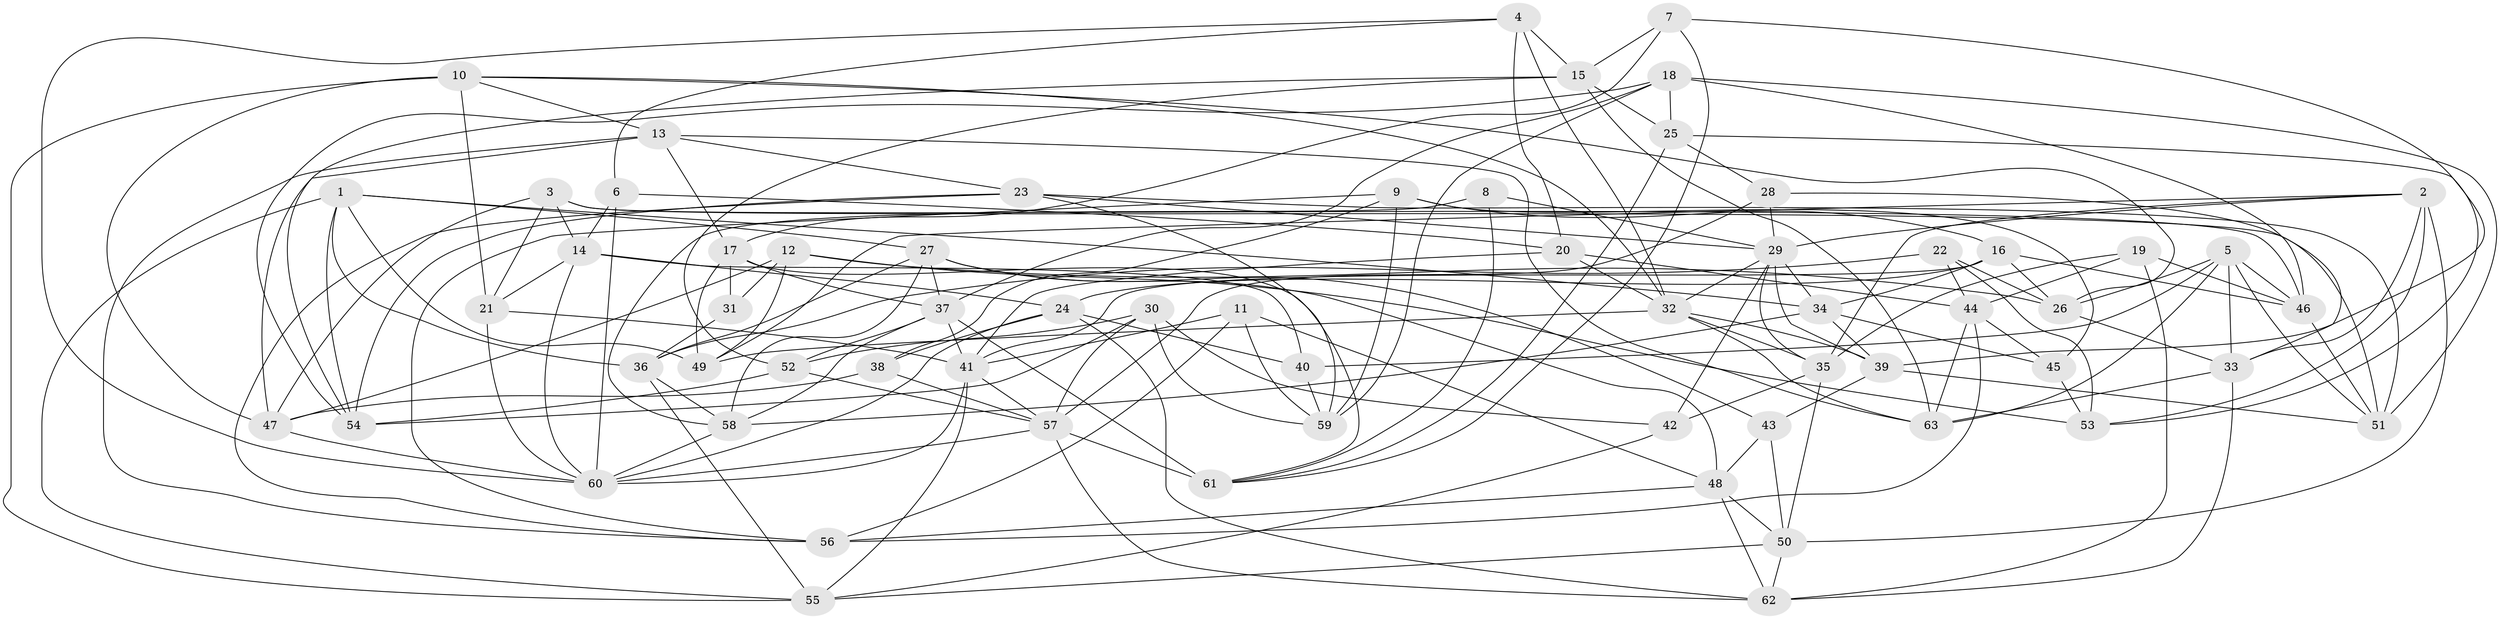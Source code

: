// original degree distribution, {4: 1.0}
// Generated by graph-tools (version 1.1) at 2025/03/03/09/25 03:03:08]
// undirected, 63 vertices, 176 edges
graph export_dot {
graph [start="1"]
  node [color=gray90,style=filled];
  1;
  2;
  3;
  4;
  5;
  6;
  7;
  8;
  9;
  10;
  11;
  12;
  13;
  14;
  15;
  16;
  17;
  18;
  19;
  20;
  21;
  22;
  23;
  24;
  25;
  26;
  27;
  28;
  29;
  30;
  31;
  32;
  33;
  34;
  35;
  36;
  37;
  38;
  39;
  40;
  41;
  42;
  43;
  44;
  45;
  46;
  47;
  48;
  49;
  50;
  51;
  52;
  53;
  54;
  55;
  56;
  57;
  58;
  59;
  60;
  61;
  62;
  63;
  1 -- 27 [weight=1.0];
  1 -- 34 [weight=1.0];
  1 -- 36 [weight=1.0];
  1 -- 49 [weight=1.0];
  1 -- 54 [weight=1.0];
  1 -- 55 [weight=1.0];
  2 -- 29 [weight=1.0];
  2 -- 33 [weight=1.0];
  2 -- 35 [weight=1.0];
  2 -- 49 [weight=1.0];
  2 -- 50 [weight=1.0];
  2 -- 53 [weight=1.0];
  3 -- 14 [weight=1.0];
  3 -- 21 [weight=2.0];
  3 -- 46 [weight=1.0];
  3 -- 47 [weight=1.0];
  3 -- 51 [weight=1.0];
  4 -- 6 [weight=1.0];
  4 -- 15 [weight=2.0];
  4 -- 20 [weight=1.0];
  4 -- 32 [weight=1.0];
  4 -- 60 [weight=1.0];
  5 -- 26 [weight=1.0];
  5 -- 33 [weight=1.0];
  5 -- 40 [weight=1.0];
  5 -- 46 [weight=1.0];
  5 -- 51 [weight=1.0];
  5 -- 63 [weight=1.0];
  6 -- 14 [weight=1.0];
  6 -- 20 [weight=1.0];
  6 -- 60 [weight=1.0];
  7 -- 15 [weight=1.0];
  7 -- 17 [weight=1.0];
  7 -- 39 [weight=1.0];
  7 -- 61 [weight=1.0];
  8 -- 29 [weight=2.0];
  8 -- 58 [weight=1.0];
  8 -- 61 [weight=1.0];
  9 -- 16 [weight=1.0];
  9 -- 38 [weight=1.0];
  9 -- 45 [weight=2.0];
  9 -- 56 [weight=1.0];
  9 -- 59 [weight=1.0];
  10 -- 13 [weight=1.0];
  10 -- 21 [weight=1.0];
  10 -- 26 [weight=1.0];
  10 -- 32 [weight=1.0];
  10 -- 47 [weight=1.0];
  10 -- 55 [weight=1.0];
  11 -- 41 [weight=1.0];
  11 -- 48 [weight=1.0];
  11 -- 56 [weight=1.0];
  11 -- 59 [weight=1.0];
  12 -- 26 [weight=1.0];
  12 -- 31 [weight=2.0];
  12 -- 47 [weight=1.0];
  12 -- 49 [weight=1.0];
  12 -- 53 [weight=1.0];
  13 -- 17 [weight=1.0];
  13 -- 23 [weight=1.0];
  13 -- 54 [weight=1.0];
  13 -- 56 [weight=1.0];
  13 -- 63 [weight=1.0];
  14 -- 21 [weight=1.0];
  14 -- 24 [weight=1.0];
  14 -- 40 [weight=1.0];
  14 -- 60 [weight=1.0];
  15 -- 25 [weight=2.0];
  15 -- 47 [weight=1.0];
  15 -- 52 [weight=1.0];
  15 -- 63 [weight=1.0];
  16 -- 24 [weight=1.0];
  16 -- 26 [weight=1.0];
  16 -- 34 [weight=1.0];
  16 -- 41 [weight=1.0];
  16 -- 46 [weight=1.0];
  17 -- 31 [weight=1.0];
  17 -- 37 [weight=1.0];
  17 -- 49 [weight=1.0];
  17 -- 61 [weight=1.0];
  18 -- 25 [weight=1.0];
  18 -- 37 [weight=1.0];
  18 -- 46 [weight=1.0];
  18 -- 51 [weight=1.0];
  18 -- 54 [weight=1.0];
  18 -- 59 [weight=1.0];
  19 -- 35 [weight=1.0];
  19 -- 44 [weight=1.0];
  19 -- 46 [weight=1.0];
  19 -- 62 [weight=1.0];
  20 -- 32 [weight=2.0];
  20 -- 41 [weight=1.0];
  20 -- 44 [weight=1.0];
  21 -- 41 [weight=1.0];
  21 -- 60 [weight=1.0];
  22 -- 26 [weight=1.0];
  22 -- 36 [weight=1.0];
  22 -- 44 [weight=1.0];
  22 -- 53 [weight=1.0];
  23 -- 29 [weight=1.0];
  23 -- 51 [weight=1.0];
  23 -- 54 [weight=1.0];
  23 -- 56 [weight=1.0];
  23 -- 59 [weight=1.0];
  24 -- 38 [weight=1.0];
  24 -- 40 [weight=1.0];
  24 -- 60 [weight=1.0];
  24 -- 62 [weight=1.0];
  25 -- 28 [weight=1.0];
  25 -- 53 [weight=1.0];
  25 -- 61 [weight=1.0];
  26 -- 33 [weight=1.0];
  27 -- 36 [weight=1.0];
  27 -- 37 [weight=1.0];
  27 -- 43 [weight=1.0];
  27 -- 48 [weight=1.0];
  27 -- 58 [weight=1.0];
  28 -- 29 [weight=1.0];
  28 -- 33 [weight=1.0];
  28 -- 57 [weight=1.0];
  29 -- 32 [weight=1.0];
  29 -- 34 [weight=1.0];
  29 -- 35 [weight=1.0];
  29 -- 39 [weight=1.0];
  29 -- 42 [weight=1.0];
  30 -- 42 [weight=1.0];
  30 -- 52 [weight=1.0];
  30 -- 54 [weight=1.0];
  30 -- 57 [weight=2.0];
  30 -- 59 [weight=1.0];
  31 -- 36 [weight=1.0];
  32 -- 35 [weight=1.0];
  32 -- 39 [weight=1.0];
  32 -- 49 [weight=2.0];
  32 -- 63 [weight=1.0];
  33 -- 62 [weight=1.0];
  33 -- 63 [weight=1.0];
  34 -- 39 [weight=1.0];
  34 -- 45 [weight=1.0];
  34 -- 58 [weight=1.0];
  35 -- 42 [weight=1.0];
  35 -- 50 [weight=1.0];
  36 -- 55 [weight=1.0];
  36 -- 58 [weight=1.0];
  37 -- 41 [weight=1.0];
  37 -- 52 [weight=2.0];
  37 -- 58 [weight=1.0];
  37 -- 61 [weight=1.0];
  38 -- 47 [weight=1.0];
  38 -- 57 [weight=1.0];
  39 -- 43 [weight=1.0];
  39 -- 51 [weight=1.0];
  40 -- 59 [weight=1.0];
  41 -- 55 [weight=1.0];
  41 -- 57 [weight=1.0];
  41 -- 60 [weight=1.0];
  42 -- 55 [weight=1.0];
  43 -- 48 [weight=1.0];
  43 -- 50 [weight=1.0];
  44 -- 45 [weight=1.0];
  44 -- 56 [weight=1.0];
  44 -- 63 [weight=1.0];
  45 -- 53 [weight=2.0];
  46 -- 51 [weight=1.0];
  47 -- 60 [weight=1.0];
  48 -- 50 [weight=1.0];
  48 -- 56 [weight=1.0];
  48 -- 62 [weight=1.0];
  50 -- 55 [weight=1.0];
  50 -- 62 [weight=1.0];
  52 -- 54 [weight=1.0];
  52 -- 57 [weight=1.0];
  57 -- 60 [weight=2.0];
  57 -- 61 [weight=1.0];
  57 -- 62 [weight=1.0];
  58 -- 60 [weight=1.0];
}
